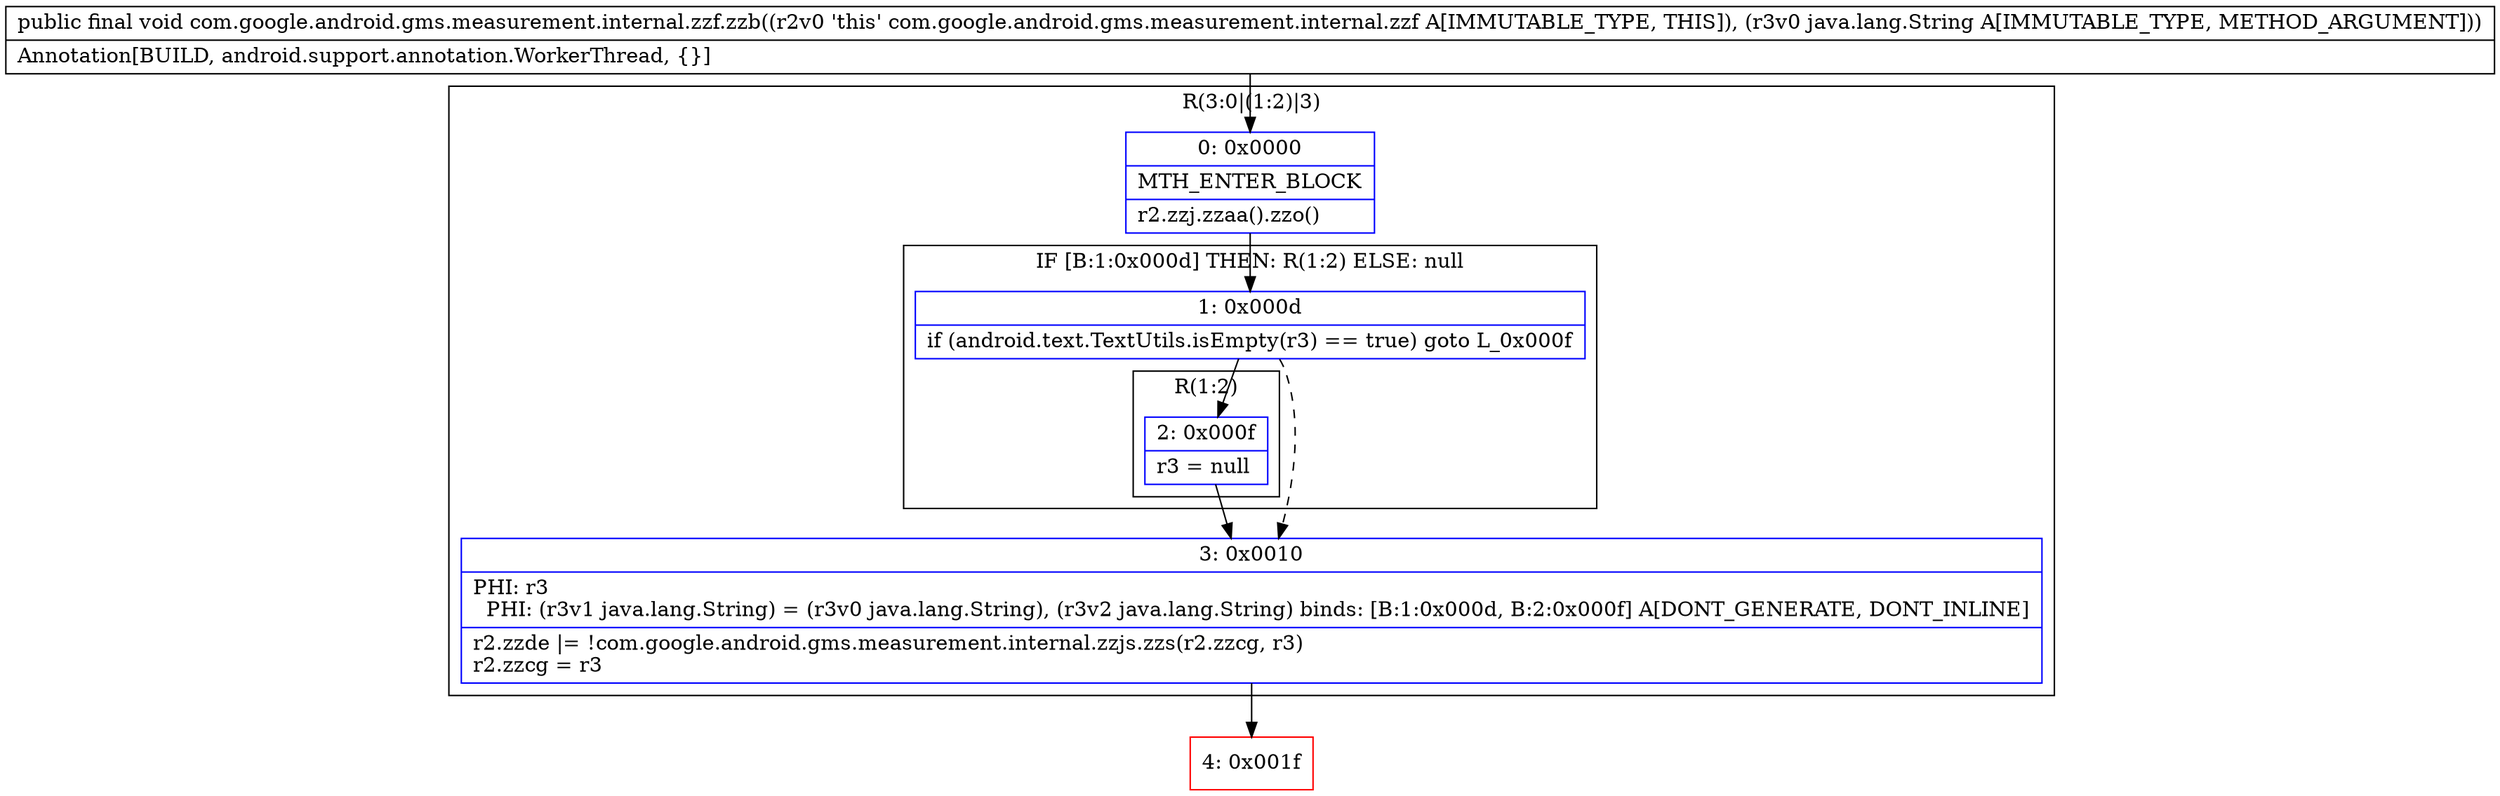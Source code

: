 digraph "CFG forcom.google.android.gms.measurement.internal.zzf.zzb(Ljava\/lang\/String;)V" {
subgraph cluster_Region_273823934 {
label = "R(3:0|(1:2)|3)";
node [shape=record,color=blue];
Node_0 [shape=record,label="{0\:\ 0x0000|MTH_ENTER_BLOCK\l|r2.zzj.zzaa().zzo()\l}"];
subgraph cluster_IfRegion_359877188 {
label = "IF [B:1:0x000d] THEN: R(1:2) ELSE: null";
node [shape=record,color=blue];
Node_1 [shape=record,label="{1\:\ 0x000d|if (android.text.TextUtils.isEmpty(r3) == true) goto L_0x000f\l}"];
subgraph cluster_Region_1138776410 {
label = "R(1:2)";
node [shape=record,color=blue];
Node_2 [shape=record,label="{2\:\ 0x000f|r3 = null\l}"];
}
}
Node_3 [shape=record,label="{3\:\ 0x0010|PHI: r3 \l  PHI: (r3v1 java.lang.String) = (r3v0 java.lang.String), (r3v2 java.lang.String) binds: [B:1:0x000d, B:2:0x000f] A[DONT_GENERATE, DONT_INLINE]\l|r2.zzde \|= !com.google.android.gms.measurement.internal.zzjs.zzs(r2.zzcg, r3)\lr2.zzcg = r3\l}"];
}
Node_4 [shape=record,color=red,label="{4\:\ 0x001f}"];
MethodNode[shape=record,label="{public final void com.google.android.gms.measurement.internal.zzf.zzb((r2v0 'this' com.google.android.gms.measurement.internal.zzf A[IMMUTABLE_TYPE, THIS]), (r3v0 java.lang.String A[IMMUTABLE_TYPE, METHOD_ARGUMENT]))  | Annotation[BUILD, android.support.annotation.WorkerThread, \{\}]\l}"];
MethodNode -> Node_0;
Node_0 -> Node_1;
Node_1 -> Node_2;
Node_1 -> Node_3[style=dashed];
Node_2 -> Node_3;
Node_3 -> Node_4;
}

